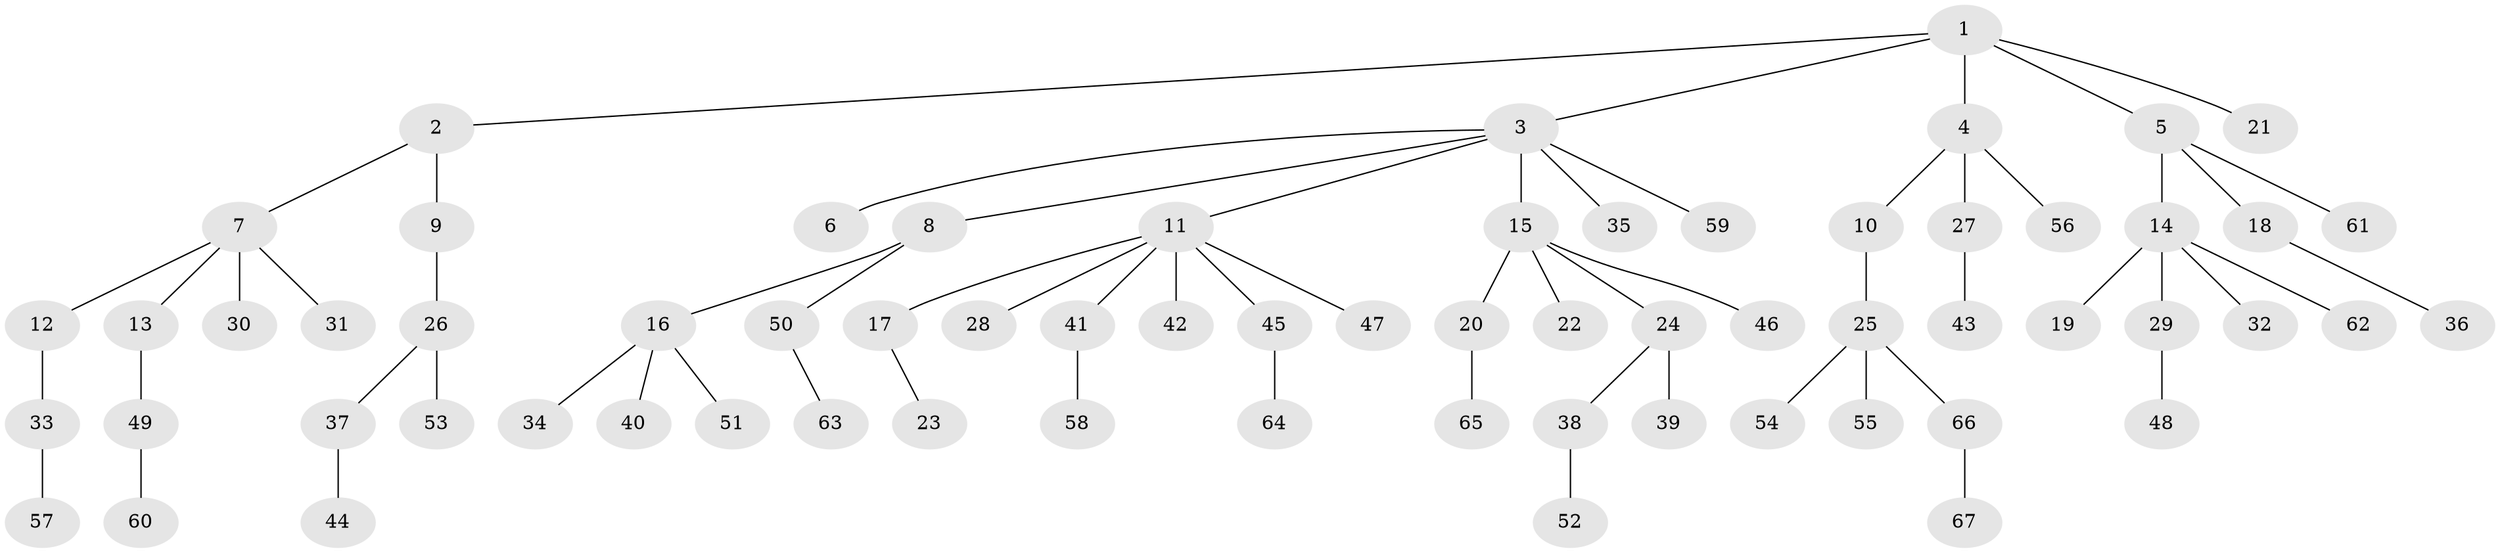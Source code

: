 // coarse degree distribution, {3: 0.1276595744680851, 2: 0.23404255319148937, 4: 0.0851063829787234, 1: 0.5106382978723404, 6: 0.0425531914893617}
// Generated by graph-tools (version 1.1) at 2025/37/03/04/25 23:37:27]
// undirected, 67 vertices, 66 edges
graph export_dot {
  node [color=gray90,style=filled];
  1;
  2;
  3;
  4;
  5;
  6;
  7;
  8;
  9;
  10;
  11;
  12;
  13;
  14;
  15;
  16;
  17;
  18;
  19;
  20;
  21;
  22;
  23;
  24;
  25;
  26;
  27;
  28;
  29;
  30;
  31;
  32;
  33;
  34;
  35;
  36;
  37;
  38;
  39;
  40;
  41;
  42;
  43;
  44;
  45;
  46;
  47;
  48;
  49;
  50;
  51;
  52;
  53;
  54;
  55;
  56;
  57;
  58;
  59;
  60;
  61;
  62;
  63;
  64;
  65;
  66;
  67;
  1 -- 2;
  1 -- 3;
  1 -- 4;
  1 -- 5;
  1 -- 21;
  2 -- 7;
  2 -- 9;
  3 -- 6;
  3 -- 8;
  3 -- 11;
  3 -- 15;
  3 -- 35;
  3 -- 59;
  4 -- 10;
  4 -- 27;
  4 -- 56;
  5 -- 14;
  5 -- 18;
  5 -- 61;
  7 -- 12;
  7 -- 13;
  7 -- 30;
  7 -- 31;
  8 -- 16;
  8 -- 50;
  9 -- 26;
  10 -- 25;
  11 -- 17;
  11 -- 28;
  11 -- 41;
  11 -- 42;
  11 -- 45;
  11 -- 47;
  12 -- 33;
  13 -- 49;
  14 -- 19;
  14 -- 29;
  14 -- 32;
  14 -- 62;
  15 -- 20;
  15 -- 22;
  15 -- 24;
  15 -- 46;
  16 -- 34;
  16 -- 40;
  16 -- 51;
  17 -- 23;
  18 -- 36;
  20 -- 65;
  24 -- 38;
  24 -- 39;
  25 -- 54;
  25 -- 55;
  25 -- 66;
  26 -- 37;
  26 -- 53;
  27 -- 43;
  29 -- 48;
  33 -- 57;
  37 -- 44;
  38 -- 52;
  41 -- 58;
  45 -- 64;
  49 -- 60;
  50 -- 63;
  66 -- 67;
}
